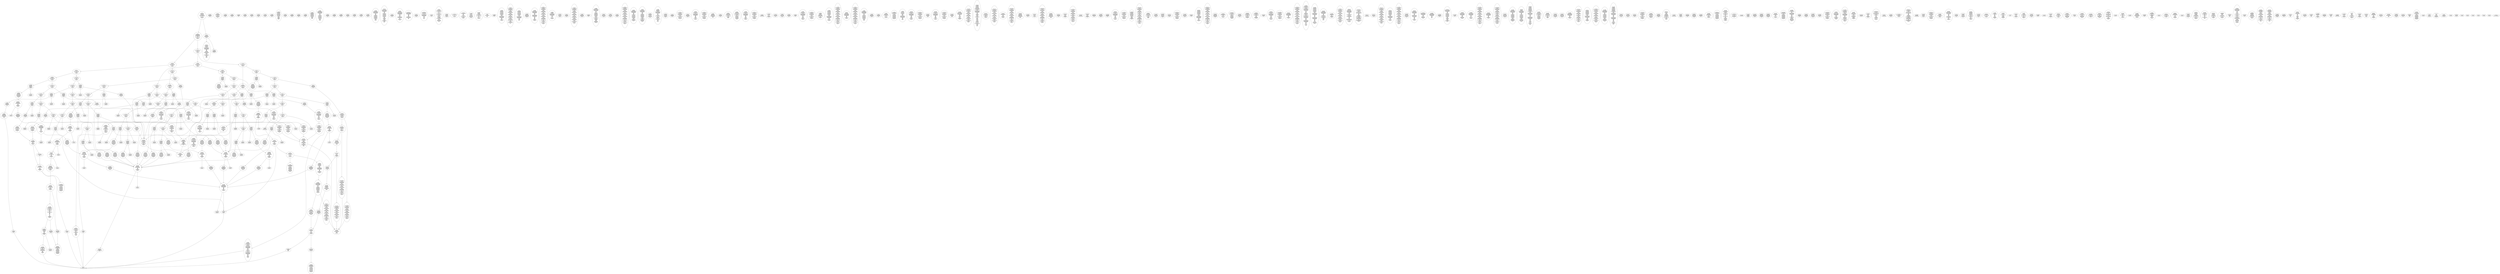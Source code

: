 /* Generated by GvGen v.1.0 (https://www.github.com/stricaud/gvgen) */

digraph G {
compound=true;
   node1 [label="[anywhere]"];
   node2 [label="# 0x0
PUSHX Data
PUSHX Data
MSTORE
PUSHX LogicData
CALLDATASIZE
LT
PUSHX Data
JUMPI
"];
   node3 [label="# 0xd
PUSHX Data
CALLDATALOAD
PUSHX BitData
SHR
PUSHX LogicData
GT
PUSHX Data
JUMPI
"];
   node4 [label="# 0x1e
PUSHX LogicData
GT
PUSHX Data
JUMPI
"];
   node5 [label="# 0x29
PUSHX LogicData
GT
PUSHX Data
JUMPI
"];
   node6 [label="# 0x34
PUSHX LogicData
EQ
PUSHX Data
JUMPI
"];
   node7 [label="# 0x3f
PUSHX LogicData
EQ
PUSHX Data
JUMPI
"];
   node8 [label="# 0x4a
PUSHX LogicData
EQ
PUSHX Data
JUMPI
"];
   node9 [label="# 0x55
PUSHX LogicData
EQ
PUSHX Data
JUMPI
"];
   node10 [label="# 0x60
PUSHX LogicData
EQ
PUSHX Data
JUMPI
"];
   node11 [label="# 0x6b
PUSHX LogicData
EQ
PUSHX Data
JUMPI
"];
   node12 [label="# 0x76
PUSHX Data
REVERT
"];
   node13 [label="# 0x7a
JUMPDEST
PUSHX LogicData
EQ
PUSHX Data
JUMPI
"];
   node14 [label="# 0x86
PUSHX LogicData
EQ
PUSHX Data
JUMPI
"];
   node15 [label="# 0x91
PUSHX LogicData
EQ
PUSHX Data
JUMPI
"];
   node16 [label="# 0x9c
PUSHX LogicData
EQ
PUSHX Data
JUMPI
"];
   node17 [label="# 0xa7
PUSHX LogicData
EQ
PUSHX Data
JUMPI
"];
   node18 [label="# 0xb2
PUSHX Data
REVERT
"];
   node19 [label="# 0xb6
JUMPDEST
PUSHX LogicData
GT
PUSHX Data
JUMPI
"];
   node20 [label="# 0xc2
PUSHX LogicData
EQ
PUSHX Data
JUMPI
"];
   node21 [label="# 0xcd
PUSHX LogicData
EQ
PUSHX Data
JUMPI
"];
   node22 [label="# 0xd8
PUSHX LogicData
EQ
PUSHX Data
JUMPI
"];
   node23 [label="# 0xe3
PUSHX LogicData
EQ
PUSHX Data
JUMPI
"];
   node24 [label="# 0xee
PUSHX LogicData
EQ
PUSHX Data
JUMPI
"];
   node25 [label="# 0xf9
PUSHX Data
REVERT
"];
   node26 [label="# 0xfd
JUMPDEST
PUSHX LogicData
EQ
PUSHX Data
JUMPI
"];
   node27 [label="# 0x109
PUSHX LogicData
EQ
PUSHX Data
JUMPI
"];
   node28 [label="# 0x114
PUSHX LogicData
EQ
PUSHX Data
JUMPI
"];
   node29 [label="# 0x11f
PUSHX LogicData
EQ
PUSHX Data
JUMPI
"];
   node30 [label="# 0x12a
PUSHX LogicData
EQ
PUSHX Data
JUMPI
"];
   node31 [label="# 0x135
PUSHX Data
REVERT
"];
   node32 [label="# 0x139
JUMPDEST
PUSHX LogicData
GT
PUSHX Data
JUMPI
"];
   node33 [label="# 0x145
PUSHX LogicData
GT
PUSHX Data
JUMPI
"];
   node34 [label="# 0x150
PUSHX LogicData
EQ
PUSHX Data
JUMPI
"];
   node35 [label="# 0x15b
PUSHX LogicData
EQ
PUSHX Data
JUMPI
"];
   node36 [label="# 0x166
PUSHX LogicData
EQ
PUSHX Data
JUMPI
"];
   node37 [label="# 0x171
PUSHX LogicData
EQ
PUSHX Data
JUMPI
"];
   node38 [label="# 0x17c
PUSHX LogicData
EQ
PUSHX Data
JUMPI
"];
   node39 [label="# 0x187
PUSHX Data
REVERT
"];
   node40 [label="# 0x18b
JUMPDEST
PUSHX LogicData
EQ
PUSHX Data
JUMPI
"];
   node41 [label="# 0x197
PUSHX LogicData
EQ
PUSHX Data
JUMPI
"];
   node42 [label="# 0x1a2
PUSHX LogicData
EQ
PUSHX Data
JUMPI
"];
   node43 [label="# 0x1ad
PUSHX LogicData
EQ
PUSHX Data
JUMPI
"];
   node44 [label="# 0x1b8
PUSHX LogicData
EQ
PUSHX Data
JUMPI
"];
   node45 [label="# 0x1c3
PUSHX Data
REVERT
"];
   node46 [label="# 0x1c7
JUMPDEST
PUSHX LogicData
GT
PUSHX Data
JUMPI
"];
   node47 [label="# 0x1d3
PUSHX LogicData
EQ
PUSHX Data
JUMPI
"];
   node48 [label="# 0x1de
PUSHX LogicData
EQ
PUSHX Data
JUMPI
"];
   node49 [label="# 0x1e9
PUSHX LogicData
EQ
PUSHX Data
JUMPI
"];
   node50 [label="# 0x1f4
PUSHX LogicData
EQ
PUSHX Data
JUMPI
"];
   node51 [label="# 0x1ff
PUSHX LogicData
EQ
PUSHX Data
JUMPI
"];
   node52 [label="# 0x20a
PUSHX Data
REVERT
"];
   node53 [label="# 0x20e
JUMPDEST
PUSHX LogicData
EQ
PUSHX Data
JUMPI
"];
   node54 [label="# 0x21a
PUSHX LogicData
EQ
PUSHX Data
JUMPI
"];
   node55 [label="# 0x225
PUSHX LogicData
EQ
PUSHX Data
JUMPI
"];
   node56 [label="# 0x230
PUSHX LogicData
EQ
PUSHX Data
JUMPI
"];
   node57 [label="# 0x23b
PUSHX LogicData
EQ
PUSHX Data
JUMPI
"];
   node58 [label="# 0x246
PUSHX Data
REVERT
"];
   node59 [label="# 0x24a
JUMPDEST
CALLDATASIZE
PUSHX Data
JUMPI
"];
   node60 [label="# 0x250
PUSHX Data
CALLER
PUSHX Data
MLOAD
PUSHX ArithData
PUSHX BitData
PUSHX BitData
SHL
SUB
AND
MSTORE
CALLVALUE
PUSHX ArithData
ADD
MSTORE
ADD
PUSHX MemData
MLOAD
SUB
LOGX
STOP
"];
   node61 [label="# 0x293
JUMPDEST
PUSHX Data
REVERT
"];
   node62 [label="# 0x298
JUMPDEST
CALLVALUE
ISZERO
PUSHX Data
JUMPI
"];
   node63 [label="# 0x2a0
PUSHX Data
REVERT
"];
   node64 [label="# 0x2a4
JUMPDEST
PUSHX Data
PUSHX Data
CALLDATASIZE
PUSHX Data
PUSHX Data
JUMP
"];
   node65 [label="# 0x2b3
JUMPDEST
PUSHX Data
JUMP
"];
   node66 [label="# 0x2b8
JUMPDEST
PUSHX MemData
MLOAD
ISZERO
ISZERO
MSTORE
PUSHX ArithData
ADD
"];
   node67 [label="# 0x2c4
JUMPDEST
PUSHX MemData
MLOAD
SUB
RETURN
"];
   node68 [label="# 0x2cd
JUMPDEST
CALLVALUE
ISZERO
PUSHX Data
JUMPI
"];
   node69 [label="# 0x2d5
PUSHX Data
REVERT
"];
   node70 [label="# 0x2d9
JUMPDEST
PUSHX StorData
SLOAD
"];
   node71 [label="# 0x2de
JUMPDEST
PUSHX MemData
MLOAD
MSTORE
PUSHX ArithData
ADD
PUSHX Data
JUMP
"];
   node72 [label="# 0x2ec
JUMPDEST
CALLVALUE
ISZERO
PUSHX Data
JUMPI
"];
   node73 [label="# 0x2f4
PUSHX Data
REVERT
"];
   node74 [label="# 0x2f8
JUMPDEST
PUSHX Data
PUSHX Data
JUMP
"];
   node75 [label="# 0x301
JUMPDEST
PUSHX MemData
MLOAD
PUSHX Data
PUSHX Data
JUMP
"];
   node76 [label="# 0x30e
JUMPDEST
CALLVALUE
ISZERO
PUSHX Data
JUMPI
"];
   node77 [label="# 0x316
PUSHX Data
REVERT
"];
   node78 [label="# 0x31a
JUMPDEST
PUSHX Data
PUSHX Data
CALLDATASIZE
PUSHX Data
PUSHX Data
JUMP
"];
   node79 [label="# 0x329
JUMPDEST
PUSHX Data
JUMP
"];
   node80 [label="# 0x32e
JUMPDEST
PUSHX MemData
MLOAD
PUSHX ArithData
PUSHX BitData
PUSHX BitData
SHL
SUB
AND
MSTORE
PUSHX ArithData
ADD
PUSHX Data
JUMP
"];
   node81 [label="# 0x346
JUMPDEST
CALLVALUE
ISZERO
PUSHX Data
JUMPI
"];
   node82 [label="# 0x34e
PUSHX Data
REVERT
"];
   node83 [label="# 0x352
JUMPDEST
PUSHX Data
PUSHX Data
CALLDATASIZE
PUSHX Data
PUSHX Data
JUMP
"];
   node84 [label="# 0x361
JUMPDEST
PUSHX Data
JUMP
"];
   node85 [label="# 0x366
JUMPDEST
STOP
"];
   node86 [label="# 0x368
JUMPDEST
CALLVALUE
ISZERO
PUSHX Data
JUMPI
"];
   node87 [label="# 0x370
PUSHX Data
REVERT
"];
   node88 [label="# 0x374
JUMPDEST
PUSHX Data
PUSHX Data
JUMP
"];
   node89 [label="# 0x37e
JUMPDEST
CALLVALUE
ISZERO
PUSHX Data
JUMPI
"];
   node90 [label="# 0x386
PUSHX Data
REVERT
"];
   node91 [label="# 0x38a
JUMPDEST
PUSHX Data
PUSHX Data
JUMP
"];
   node92 [label="# 0x393
JUMPDEST
CALLVALUE
ISZERO
PUSHX Data
JUMPI
"];
   node93 [label="# 0x39b
PUSHX Data
REVERT
"];
   node94 [label="# 0x39f
JUMPDEST
PUSHX Data
PUSHX Data
CALLDATASIZE
PUSHX Data
PUSHX Data
JUMP
"];
   node95 [label="# 0x3ae
JUMPDEST
PUSHX Data
JUMP
"];
   node96 [label="# 0x3b3
JUMPDEST
CALLVALUE
ISZERO
PUSHX Data
JUMPI
"];
   node97 [label="# 0x3bb
PUSHX Data
REVERT
"];
   node98 [label="# 0x3bf
JUMPDEST
PUSHX StorData
SLOAD
PUSHX Data
JUMP
"];
   node99 [label="# 0x3c8
JUMPDEST
CALLVALUE
ISZERO
PUSHX Data
JUMPI
"];
   node100 [label="# 0x3d0
PUSHX Data
REVERT
"];
   node101 [label="# 0x3d4
JUMPDEST
PUSHX Data
PUSHX Data
CALLDATASIZE
PUSHX Data
PUSHX Data
JUMP
"];
   node102 [label="# 0x3e3
JUMPDEST
PUSHX Data
JUMP
"];
   node103 [label="# 0x3e8
JUMPDEST
CALLVALUE
ISZERO
PUSHX Data
JUMPI
"];
   node104 [label="# 0x3f0
PUSHX Data
REVERT
"];
   node105 [label="# 0x3f4
JUMPDEST
PUSHX Data
PUSHX Data
JUMP
"];
   node106 [label="# 0x3fd
JUMPDEST
CALLVALUE
ISZERO
PUSHX Data
JUMPI
"];
   node107 [label="# 0x405
PUSHX Data
REVERT
"];
   node108 [label="# 0x409
JUMPDEST
PUSHX StorData
SLOAD
PUSHX Data
JUMP
"];
   node109 [label="# 0x412
JUMPDEST
CALLVALUE
ISZERO
PUSHX Data
JUMPI
"];
   node110 [label="# 0x41a
PUSHX Data
REVERT
"];
   node111 [label="# 0x41e
JUMPDEST
PUSHX Data
PUSHX Data
CALLDATASIZE
PUSHX Data
PUSHX Data
JUMP
"];
   node112 [label="# 0x42d
JUMPDEST
PUSHX Data
JUMP
"];
   node113 [label="# 0x432
JUMPDEST
CALLVALUE
ISZERO
PUSHX Data
JUMPI
"];
   node114 [label="# 0x43a
PUSHX Data
REVERT
"];
   node115 [label="# 0x43e
JUMPDEST
PUSHX Data
PUSHX Data
CALLDATASIZE
PUSHX Data
PUSHX Data
JUMP
"];
   node116 [label="# 0x44d
JUMPDEST
PUSHX Data
JUMP
"];
   node117 [label="# 0x452
JUMPDEST
CALLVALUE
ISZERO
PUSHX Data
JUMPI
"];
   node118 [label="# 0x45a
PUSHX Data
REVERT
"];
   node119 [label="# 0x45e
JUMPDEST
PUSHX Data
PUSHX Data
CALLDATASIZE
PUSHX Data
PUSHX Data
JUMP
"];
   node120 [label="# 0x46d
JUMPDEST
PUSHX Data
JUMP
"];
   node121 [label="# 0x472
JUMPDEST
PUSHX Data
PUSHX Data
JUMP
"];
   node122 [label="# 0x47a
JUMPDEST
CALLVALUE
ISZERO
PUSHX Data
JUMPI
"];
   node123 [label="# 0x482
PUSHX Data
REVERT
"];
   node124 [label="# 0x486
JUMPDEST
PUSHX Data
PUSHX Data
CALLDATASIZE
PUSHX Data
PUSHX Data
JUMP
"];
   node125 [label="# 0x495
JUMPDEST
PUSHX Data
MSTORE
PUSHX Data
PUSHX Data
MSTORE
PUSHX Data
SHA3
SLOAD
ISZERO
ISZERO
JUMP
"];
   node126 [label="# 0x4a9
JUMPDEST
CALLVALUE
ISZERO
PUSHX Data
JUMPI
"];
   node127 [label="# 0x4b1
PUSHX Data
REVERT
"];
   node128 [label="# 0x4b5
JUMPDEST
PUSHX Data
PUSHX Data
CALLDATASIZE
PUSHX Data
PUSHX Data
JUMP
"];
   node129 [label="# 0x4c4
JUMPDEST
PUSHX Data
JUMP
"];
   node130 [label="# 0x4c9
JUMPDEST
CALLVALUE
ISZERO
PUSHX Data
JUMPI
"];
   node131 [label="# 0x4d1
PUSHX Data
REVERT
"];
   node132 [label="# 0x4d5
JUMPDEST
PUSHX StorData
SLOAD
PUSHX BitData
PUSHX BitData
SHL
DIV
PUSHX BitData
AND
PUSHX Data
JUMP
"];
   node133 [label="# 0x4e8
JUMPDEST
CALLVALUE
ISZERO
PUSHX Data
JUMPI
"];
   node134 [label="# 0x4f0
PUSHX Data
REVERT
"];
   node135 [label="# 0x4f4
JUMPDEST
PUSHX Data
PUSHX Data
CALLDATASIZE
PUSHX Data
PUSHX Data
JUMP
"];
   node136 [label="# 0x503
JUMPDEST
PUSHX Data
JUMP
"];
   node137 [label="# 0x508
JUMPDEST
CALLVALUE
ISZERO
PUSHX Data
JUMPI
"];
   node138 [label="# 0x510
PUSHX Data
REVERT
"];
   node139 [label="# 0x514
JUMPDEST
PUSHX Data
PUSHX Data
CALLDATASIZE
PUSHX Data
PUSHX Data
JUMP
"];
   node140 [label="# 0x523
JUMPDEST
PUSHX Data
JUMP
"];
   node141 [label="# 0x528
JUMPDEST
CALLVALUE
ISZERO
PUSHX Data
JUMPI
"];
   node142 [label="# 0x530
PUSHX Data
REVERT
"];
   node143 [label="# 0x534
JUMPDEST
PUSHX Data
PUSHX Data
JUMP
"];
   node144 [label="# 0x53d
JUMPDEST
CALLVALUE
ISZERO
PUSHX Data
JUMPI
"];
   node145 [label="# 0x545
PUSHX Data
REVERT
"];
   node146 [label="# 0x549
JUMPDEST
PUSHX Data
PUSHX Data
JUMP
"];
   node147 [label="# 0x552
JUMPDEST
CALLVALUE
ISZERO
PUSHX Data
JUMPI
"];
   node148 [label="# 0x55a
PUSHX Data
REVERT
"];
   node149 [label="# 0x55e
JUMPDEST
PUSHX Data
PUSHX Data
CALLDATASIZE
PUSHX Data
PUSHX Data
JUMP
"];
   node150 [label="# 0x56d
JUMPDEST
PUSHX Data
JUMP
"];
   node151 [label="# 0x572
JUMPDEST
CALLVALUE
ISZERO
PUSHX Data
JUMPI
"];
   node152 [label="# 0x57a
PUSHX Data
REVERT
"];
   node153 [label="# 0x57e
JUMPDEST
PUSHX StorData
SLOAD
PUSHX ArithData
PUSHX BitData
PUSHX BitData
SHL
SUB
AND
PUSHX Data
JUMP
"];
   node154 [label="# 0x590
JUMPDEST
CALLVALUE
ISZERO
PUSHX Data
JUMPI
"];
   node155 [label="# 0x598
PUSHX Data
REVERT
"];
   node156 [label="# 0x59c
JUMPDEST
PUSHX Data
PUSHX Data
CALLDATASIZE
PUSHX Data
PUSHX Data
JUMP
"];
   node157 [label="# 0x5ab
JUMPDEST
PUSHX Data
MSTORE
PUSHX Data
PUSHX Data
MSTORE
PUSHX Data
SHA3
SLOAD
JUMP
"];
   node158 [label="# 0x5bd
JUMPDEST
CALLVALUE
ISZERO
PUSHX Data
JUMPI
"];
   node159 [label="# 0x5c5
PUSHX Data
REVERT
"];
   node160 [label="# 0x5c9
JUMPDEST
PUSHX Data
PUSHX Data
JUMP
"];
   node161 [label="# 0x5d2
JUMPDEST
CALLVALUE
ISZERO
PUSHX Data
JUMPI
"];
   node162 [label="# 0x5da
PUSHX Data
REVERT
"];
   node163 [label="# 0x5de
JUMPDEST
PUSHX Data
PUSHX Data
CALLDATASIZE
PUSHX Data
PUSHX Data
JUMP
"];
   node164 [label="# 0x5ed
JUMPDEST
PUSHX ArithData
PUSHX BitData
PUSHX BitData
SHL
SUB
AND
PUSHX Data
MSTORE
PUSHX Data
PUSHX Data
MSTORE
PUSHX Data
SHA3
SLOAD
JUMP
"];
   node165 [label="# 0x608
JUMPDEST
CALLVALUE
ISZERO
PUSHX Data
JUMPI
"];
   node166 [label="# 0x610
PUSHX Data
REVERT
"];
   node167 [label="# 0x614
JUMPDEST
PUSHX Data
PUSHX Data
CALLDATASIZE
PUSHX Data
PUSHX Data
JUMP
"];
   node168 [label="# 0x623
JUMPDEST
PUSHX Data
JUMP
"];
   node169 [label="# 0x628
JUMPDEST
CALLVALUE
ISZERO
PUSHX Data
JUMPI
"];
   node170 [label="# 0x630
PUSHX Data
REVERT
"];
   node171 [label="# 0x634
JUMPDEST
PUSHX Data
PUSHX Data
CALLDATASIZE
PUSHX Data
PUSHX Data
JUMP
"];
   node172 [label="# 0x643
JUMPDEST
PUSHX Data
JUMP
"];
   node173 [label="# 0x648
JUMPDEST
CALLVALUE
ISZERO
PUSHX Data
JUMPI
"];
   node174 [label="# 0x650
PUSHX Data
REVERT
"];
   node175 [label="# 0x654
JUMPDEST
PUSHX Data
PUSHX Data
CALLDATASIZE
PUSHX Data
PUSHX Data
JUMP
"];
   node176 [label="# 0x663
JUMPDEST
PUSHX Data
JUMP
"];
   node177 [label="# 0x668
JUMPDEST
PUSHX Data
PUSHX Data
CALLDATASIZE
PUSHX Data
PUSHX Data
JUMP
"];
   node178 [label="# 0x676
JUMPDEST
PUSHX Data
JUMP
"];
   node179 [label="# 0x67b
JUMPDEST
CALLVALUE
ISZERO
PUSHX Data
JUMPI
"];
   node180 [label="# 0x683
PUSHX Data
REVERT
"];
   node181 [label="# 0x687
JUMPDEST
PUSHX Data
PUSHX Data
CALLDATASIZE
PUSHX Data
PUSHX Data
JUMP
"];
   node182 [label="# 0x696
JUMPDEST
PUSHX Data
JUMP
"];
   node183 [label="# 0x69b
JUMPDEST
CALLVALUE
ISZERO
PUSHX Data
JUMPI
"];
   node184 [label="# 0x6a3
PUSHX Data
REVERT
"];
   node185 [label="# 0x6a7
JUMPDEST
PUSHX Data
PUSHX Data
CALLDATASIZE
PUSHX Data
PUSHX Data
JUMP
"];
   node186 [label="# 0x6b6
JUMPDEST
PUSHX Data
JUMP
"];
   node187 [label="# 0x6bb
JUMPDEST
CALLVALUE
ISZERO
PUSHX Data
JUMPI
"];
   node188 [label="# 0x6c3
PUSHX Data
REVERT
"];
   node189 [label="# 0x6c7
JUMPDEST
PUSHX Data
PUSHX Data
CALLDATASIZE
PUSHX Data
PUSHX Data
JUMP
"];
   node190 [label="# 0x6d6
JUMPDEST
PUSHX Data
JUMP
"];
   node191 [label="# 0x6db
JUMPDEST
CALLVALUE
ISZERO
PUSHX Data
JUMPI
"];
   node192 [label="# 0x6e3
PUSHX Data
REVERT
"];
   node193 [label="# 0x6e7
JUMPDEST
PUSHX Data
PUSHX Data
CALLDATASIZE
PUSHX Data
PUSHX Data
JUMP
"];
   node194 [label="# 0x6f6
JUMPDEST
PUSHX ArithData
PUSHX BitData
PUSHX BitData
SHL
SUB
AND
PUSHX Data
MSTORE
PUSHX Data
PUSHX Data
MSTORE
PUSHX Data
SHA3
SLOAD
JUMP
"];
   node195 [label="# 0x711
JUMPDEST
PUSHX Data
PUSHX Data
JUMP
"];
   node196 [label="# 0x719
JUMPDEST
CALLVALUE
ISZERO
PUSHX Data
JUMPI
"];
   node197 [label="# 0x721
PUSHX Data
REVERT
"];
   node198 [label="# 0x725
JUMPDEST
PUSHX StorData
SLOAD
PUSHX Data
JUMP
"];
   node199 [label="# 0x72e
JUMPDEST
CALLVALUE
ISZERO
PUSHX Data
JUMPI
"];
   node200 [label="# 0x736
PUSHX Data
REVERT
"];
   node201 [label="# 0x73a
JUMPDEST
PUSHX Data
PUSHX Data
CALLDATASIZE
PUSHX Data
PUSHX Data
JUMP
"];
   node202 [label="# 0x749
JUMPDEST
PUSHX ArithData
PUSHX BitData
PUSHX BitData
SHL
SUB
AND
PUSHX Data
MSTORE
PUSHX Data
PUSHX Data
MSTORE
PUSHX Data
SHA3
AND
MSTORE
MSTORE
SHA3
SLOAD
PUSHX BitData
AND
JUMP
"];
   node203 [label="# 0x777
JUMPDEST
CALLVALUE
ISZERO
PUSHX Data
JUMPI
"];
   node204 [label="# 0x77f
PUSHX Data
REVERT
"];
   node205 [label="# 0x783
JUMPDEST
PUSHX StorData
SLOAD
PUSHX Data
PUSHX BitData
AND
JUMP
"];
   node206 [label="# 0x791
JUMPDEST
CALLVALUE
ISZERO
PUSHX Data
JUMPI
"];
   node207 [label="# 0x799
PUSHX Data
REVERT
"];
   node208 [label="# 0x79d
JUMPDEST
PUSHX Data
PUSHX Data
CALLDATASIZE
PUSHX Data
PUSHX Data
JUMP
"];
   node209 [label="# 0x7ac
JUMPDEST
PUSHX Data
JUMP
"];
   node210 [label="# 0x7b1
JUMPDEST
PUSHX Data
PUSHX ArithData
PUSHX BitData
PUSHX BitData
SHL
SUB
NOT
AND
PUSHX BitData
PUSHX BitData
SHL
EQ
PUSHX Data
JUMPI
"];
   node211 [label="# 0x7cd
PUSHX ArithData
PUSHX BitData
PUSHX BitData
SHL
SUB
NOT
AND
PUSHX BitData
PUSHX BitData
SHL
EQ
"];
   node212 [label="# 0x7e2
JUMPDEST
PUSHX Data
JUMPI
"];
   node213 [label="# 0x7e8
PUSHX BitData
PUSHX BitData
SHL
PUSHX ArithData
PUSHX BitData
PUSHX BitData
SHL
SUB
NOT
AND
EQ
"];
   node214 [label="# 0x7fd
JUMPDEST
JUMP
"];
   node215 [label="# 0x803
JUMPDEST
PUSHX Data
PUSHX StorData
SLOAD
PUSHX Data
PUSHX Data
JUMP
"];
   node216 [label="# 0x812
JUMPDEST
PUSHX ArithData
ADD
PUSHX ArithData
DIV
MUL
PUSHX ArithData
ADD
PUSHX MemData
MLOAD
ADD
PUSHX Data
MSTORE
MSTORE
PUSHX ArithData
ADD
SLOAD
PUSHX Data
PUSHX Data
JUMP
"];
   node217 [label="# 0x83e
JUMPDEST
ISZERO
PUSHX Data
JUMPI
"];
   node218 [label="# 0x845
PUSHX LogicData
LT
PUSHX Data
JUMPI
"];
   node219 [label="# 0x84d
PUSHX ArithData
SLOAD
DIV
MUL
MSTORE
PUSHX ArithData
ADD
PUSHX Data
JUMP
"];
   node220 [label="# 0x860
JUMPDEST
ADD
PUSHX Data
MSTORE
PUSHX Data
PUSHX Data
SHA3
"];
   node221 [label="# 0x86e
JUMPDEST
SLOAD
MSTORE
PUSHX ArithData
ADD
PUSHX ArithData
ADD
GT
PUSHX Data
JUMPI
"];
   node222 [label="# 0x882
SUB
PUSHX BitData
AND
ADD
"];
   node223 [label="# 0x88b
JUMPDEST
JUMP
"];
   node224 [label="# 0x895
JUMPDEST
PUSHX Data
MSTORE
PUSHX Data
PUSHX Data
MSTORE
PUSHX Data
SHA3
SLOAD
PUSHX ArithData
PUSHX BitData
PUSHX BitData
SHL
SUB
AND
PUSHX Data
JUMPI
"];
   node225 [label="# 0x8b2
PUSHX MemData
MLOAD
PUSHX BitData
PUSHX BitData
SHL
MSTORE
PUSHX Data
PUSHX ArithData
ADD
MSTORE
PUSHX Data
PUSHX ArithData
ADD
MSTORE
PUSHX Data
PUSHX ArithData
ADD
MSTORE
PUSHX BitData
PUSHX BitData
SHL
PUSHX ArithData
ADD
MSTORE
PUSHX ArithData
ADD
"];
   node226 [label="# 0x90a
JUMPDEST
PUSHX MemData
MLOAD
SUB
REVERT
"];
   node227 [label="# 0x913
JUMPDEST
PUSHX Data
MSTORE
PUSHX Data
PUSHX Data
MSTORE
PUSHX Data
SHA3
SLOAD
PUSHX ArithData
PUSHX BitData
PUSHX BitData
SHL
SUB
AND
JUMP
"];
   node228 [label="# 0x92f
JUMPDEST
PUSHX Data
PUSHX Data
PUSHX Data
JUMP
"];
   node229 [label="# 0x93a
JUMPDEST
PUSHX ArithData
PUSHX BitData
PUSHX BitData
SHL
SUB
AND
PUSHX ArithData
PUSHX BitData
PUSHX BitData
SHL
SUB
AND
EQ
ISZERO
PUSHX Data
JUMPI
"];
   node230 [label="# 0x957
PUSHX MemData
MLOAD
PUSHX BitData
PUSHX BitData
SHL
MSTORE
PUSHX Data
PUSHX ArithData
ADD
MSTORE
PUSHX Data
PUSHX ArithData
ADD
MSTORE
PUSHX Data
PUSHX ArithData
ADD
MSTORE
PUSHX BitData
PUSHX BitData
SHL
PUSHX ArithData
ADD
MSTORE
PUSHX ArithData
ADD
PUSHX Data
JUMP
"];
   node231 [label="# 0x9a8
JUMPDEST
CALLER
PUSHX ArithData
PUSHX BitData
PUSHX BitData
SHL
SUB
AND
EQ
PUSHX Data
JUMPI
"];
   node232 [label="# 0x9ba
PUSHX Data
CALLER
PUSHX Data
JUMP
"];
   node233 [label="# 0x9c4
JUMPDEST
PUSHX Data
JUMPI
"];
   node234 [label="# 0x9c9
PUSHX MemData
MLOAD
PUSHX BitData
PUSHX BitData
SHL
MSTORE
PUSHX Data
PUSHX ArithData
ADD
MSTORE
PUSHX Data
PUSHX ArithData
ADD
MSTORE
PUSHX Data
PUSHX ArithData
ADD
MSTORE
PUSHX Data
PUSHX ArithData
ADD
MSTORE
PUSHX ArithData
ADD
PUSHX Data
JUMP
"];
   node235 [label="# 0xa36
JUMPDEST
PUSHX Data
PUSHX Data
JUMP
"];
   node236 [label="# 0xa40
JUMPDEST
JUMP
"];
   node237 [label="# 0xa45
JUMPDEST
PUSHX Data
PUSHX Data
PUSHX StorData
SLOAD
JUMP
"];
   node238 [label="# 0xa50
JUMPDEST
JUMP
"];
   node239 [label="# 0xa55
JUMPDEST
PUSHX ArithData
PUSHX BitData
PUSHX BitData
SHL
SUB
AND
PUSHX Data
MSTORE
PUSHX Data
PUSHX Data
MSTORE
PUSHX Data
SHA3
SLOAD
PUSHX Data
JUMPI
"];
   node240 [label="# 0xa73
PUSHX MemData
MLOAD
PUSHX BitData
PUSHX BitData
SHL
MSTORE
PUSHX Data
PUSHX ArithData
ADD
MSTORE
PUSHX Data
PUSHX ArithData
ADD
MSTORE
PUSHX Data
PUSHX ArithData
ADD
MSTORE
PUSHX BitData
PUSHX BitData
SHL
PUSHX ArithData
ADD
MSTORE
PUSHX ArithData
ADD
PUSHX Data
JUMP
"];
   node241 [label="# 0xac9
JUMPDEST
PUSHX Data
PUSHX StorData
SLOAD
SELFBALANCE
PUSHX Data
PUSHX Data
JUMP
"];
   node242 [label="# 0xad9
JUMPDEST
PUSHX ArithData
PUSHX BitData
PUSHX BitData
SHL
SUB
AND
PUSHX Data
MSTORE
PUSHX Data
PUSHX Data
MSTORE
PUSHX Data
SHA3
SLOAD
PUSHX StorData
SLOAD
PUSHX Data
MSTORE
SHA3
SLOAD
PUSHX Data
PUSHX Data
JUMP
"];
   node243 [label="# 0xb10
JUMPDEST
PUSHX Data
PUSHX Data
JUMP
"];
   node244 [label="# 0xb1a
JUMPDEST
PUSHX Data
PUSHX Data
JUMP
"];
   node245 [label="# 0xb24
JUMPDEST
PUSHX Data
JUMPI
"];
   node246 [label="# 0xb2c
PUSHX MemData
MLOAD
PUSHX BitData
PUSHX BitData
SHL
MSTORE
PUSHX Data
PUSHX ArithData
ADD
MSTORE
PUSHX Data
PUSHX ArithData
ADD
MSTORE
PUSHX Data
PUSHX ArithData
ADD
MSTORE
PUSHX BitData
PUSHX BitData
SHL
PUSHX ArithData
ADD
MSTORE
PUSHX ArithData
ADD
PUSHX Data
JUMP
"];
   node247 [label="# 0xb87
JUMPDEST
PUSHX ArithData
PUSHX BitData
PUSHX BitData
SHL
SUB
AND
PUSHX Data
MSTORE
PUSHX Data
PUSHX Data
MSTORE
PUSHX Data
SHA3
SLOAD
PUSHX Data
PUSHX Data
JUMP
"];
   node248 [label="# 0xbab
JUMPDEST
PUSHX ArithData
PUSHX BitData
PUSHX BitData
SHL
SUB
AND
PUSHX Data
MSTORE
PUSHX Data
PUSHX Data
MSTORE
PUSHX Data
SHA3
SSTORE
PUSHX StorData
SLOAD
PUSHX Data
PUSHX Data
JUMP
"];
   node249 [label="# 0xbd2
JUMPDEST
PUSHX Data
SSTORE
PUSHX Data
PUSHX Data
JUMP
"];
   node250 [label="# 0xbdf
JUMPDEST
PUSHX Data
MLOAD
PUSHX ArithData
PUSHX BitData
PUSHX BitData
SHL
SUB
AND
MSTORE
PUSHX ArithData
ADD
MSTORE
PUSHX Data
ADD
PUSHX MemData
MLOAD
SUB
LOGX
JUMP
"];
   node251 [label="# 0xc26
JUMPDEST
PUSHX Data
CALLER
PUSHX Data
JUMP
"];
   node252 [label="# 0xc30
JUMPDEST
PUSHX Data
JUMPI
"];
   node253 [label="# 0xc35
PUSHX MemData
MLOAD
PUSHX BitData
PUSHX BitData
SHL
MSTORE
PUSHX ArithData
ADD
PUSHX Data
PUSHX Data
JUMP
"];
   node254 [label="# 0xc4c
JUMPDEST
PUSHX Data
PUSHX Data
JUMP
"];
   node255 [label="# 0xc57
JUMPDEST
PUSHX StorData
SLOAD
PUSHX ArithData
PUSHX BitData
PUSHX BitData
SHL
SUB
AND
CALLER
EQ
PUSHX Data
JUMPI
"];
   node256 [label="# 0xc6a
PUSHX MemData
MLOAD
PUSHX BitData
PUSHX BitData
SHL
MSTORE
PUSHX ArithData
ADD
PUSHX Data
PUSHX Data
JUMP
"];
   node257 [label="# 0xc81
JUMPDEST
PUSHX StorData
SLOAD
PUSHX BitData
NOT
AND
PUSHX BitData
AND
ISZERO
OR
SSTORE
JUMP
"];
   node258 [label="# 0xc95
JUMPDEST
PUSHX StorData
SLOAD
PUSHX ArithData
PUSHX BitData
PUSHX BitData
SHL
SUB
AND
CALLER
EQ
PUSHX Data
JUMPI
"];
   node259 [label="# 0xca8
PUSHX MemData
MLOAD
PUSHX BitData
PUSHX BitData
SHL
MSTORE
PUSHX ArithData
ADD
PUSHX Data
PUSHX Data
JUMP
"];
   node260 [label="# 0xcbf
JUMPDEST
PUSHX Data
PUSHX Data
PUSHX StorData
SLOAD
JUMP
"];
   node261 [label="# 0xccc
JUMPDEST
PUSHX Data
JUMP
"];
   node262 [label="# 0xcd1
JUMPDEST
PUSHX Data
PUSHX StorData
SLOAD
PUSHX ArithData
ADD
SSTORE
JUMP
"];
   node263 [label="# 0xcdf
JUMPDEST
JUMP
"];
   node264 [label="# 0xce2
JUMPDEST
PUSHX Data
PUSHX MemData
MLOAD
PUSHX ArithData
ADD
PUSHX Data
MSTORE
PUSHX Data
MSTORE
PUSHX Data
JUMP
"];
   node265 [label="# 0xcfd
JUMPDEST
PUSHX StorData
SLOAD
PUSHX ArithData
PUSHX BitData
PUSHX BitData
SHL
SUB
AND
CALLER
EQ
PUSHX Data
JUMPI
"];
   node266 [label="# 0xd10
PUSHX MemData
MLOAD
PUSHX BitData
PUSHX BitData
SHL
MSTORE
PUSHX ArithData
ADD
PUSHX Data
PUSHX Data
JUMP
"];
   node267 [label="# 0xd27
JUMPDEST
PUSHX Data
"];
   node268 [label="# 0xd2a
JUMPDEST
LT
ISZERO
PUSHX Data
JUMPI
"];
   node269 [label="# 0xd33
PUSHX Data
PUSHX Data
JUMP
"];
   node270 [label="# 0xd3a
JUMPDEST
PUSHX Data
PUSHX Data
JUMP
"];
   node271 [label="# 0xd44
JUMPDEST
PUSHX Data
JUMP
"];
   node272 [label="# 0xd4c
JUMPDEST
JUMP
"];
   node273 [label="# 0xd50
JUMPDEST
PUSHX StorData
SLOAD
PUSHX ArithData
PUSHX BitData
PUSHX BitData
SHL
SUB
AND
CALLER
EQ
PUSHX Data
JUMPI
"];
   node274 [label="# 0xd63
PUSHX MemData
MLOAD
PUSHX BitData
PUSHX BitData
SHL
MSTORE
PUSHX ArithData
ADD
PUSHX Data
PUSHX Data
JUMP
"];
   node275 [label="# 0xd7a
JUMPDEST
PUSHX MemData
MLOAD
CALLER
SELFBALANCE
ISZERO
PUSHX ArithData
MUL
PUSHX Data
CALL
PUSHX Data
JUMPI
"];
   node276 [label="# 0xd9a
PUSHX Data
REVERT
"];
   node277 [label="# 0xd9e
JUMPDEST
JUMP
"];
   node278 [label="# 0xda0
JUMPDEST
PUSHX StorData
SLOAD
PUSHX ArithData
PUSHX BitData
PUSHX BitData
SHL
SUB
AND
CALLER
EQ
PUSHX Data
JUMPI
"];
   node279 [label="# 0xdb3
PUSHX MemData
MLOAD
PUSHX BitData
PUSHX BitData
SHL
MSTORE
PUSHX ArithData
ADD
PUSHX Data
PUSHX Data
JUMP
"];
   node280 [label="# 0xdca
JUMPDEST
MLOAD
PUSHX Data
PUSHX Data
PUSHX ArithData
ADD
PUSHX Data
JUMP
"];
   node281 [label="# 0xddd
JUMPDEST
PUSHX Data
MSTORE
PUSHX Data
PUSHX Data
MSTORE
PUSHX Data
SHA3
SLOAD
PUSHX ArithData
PUSHX BitData
PUSHX BitData
SHL
SUB
AND
PUSHX Data
JUMPI
"];
   node282 [label="# 0xdfb
PUSHX MemData
MLOAD
PUSHX BitData
PUSHX BitData
SHL
MSTORE
PUSHX Data
PUSHX ArithData
ADD
MSTORE
PUSHX Data
PUSHX ArithData
ADD
MSTORE
PUSHX Data
PUSHX ArithData
ADD
MSTORE
PUSHX BitData
PUSHX BitData
SHL
PUSHX ArithData
ADD
MSTORE
PUSHX ArithData
ADD
PUSHX Data
JUMP
"];
   node283 [label="# 0xe54
JUMPDEST
PUSHX Data
PUSHX ArithData
PUSHX BitData
PUSHX BitData
SHL
SUB
AND
PUSHX Data
JUMPI
"];
   node284 [label="# 0xe65
PUSHX MemData
MLOAD
PUSHX BitData
PUSHX BitData
SHL
MSTORE
PUSHX Data
PUSHX ArithData
ADD
MSTORE
PUSHX Data
PUSHX ArithData
ADD
MSTORE
PUSHX Data
PUSHX ArithData
ADD
MSTORE
PUSHX BitData
PUSHX BitData
SHL
PUSHX ArithData
ADD
MSTORE
PUSHX ArithData
ADD
PUSHX Data
JUMP
"];
   node285 [label="# 0xebf
JUMPDEST
PUSHX ArithData
PUSHX BitData
PUSHX BitData
SHL
SUB
AND
PUSHX Data
MSTORE
PUSHX Data
PUSHX Data
MSTORE
PUSHX Data
SHA3
SLOAD
JUMP
"];
   node286 [label="# 0xedb
JUMPDEST
PUSHX StorData
SLOAD
PUSHX ArithData
PUSHX BitData
PUSHX BitData
SHL
SUB
AND
CALLER
EQ
PUSHX Data
JUMPI
"];
   node287 [label="# 0xeee
PUSHX MemData
MLOAD
PUSHX BitData
PUSHX BitData
SHL
MSTORE
PUSHX ArithData
ADD
PUSHX Data
PUSHX Data
JUMP
"];
   node288 [label="# 0xf05
JUMPDEST
PUSHX StorData
SLOAD
PUSHX MemData
MLOAD
PUSHX Data
PUSHX ArithData
PUSHX BitData
PUSHX BitData
SHL
SUB
AND
PUSHX Data
LOGX
PUSHX StorData
SLOAD
PUSHX ArithData
PUSHX BitData
PUSHX BitData
SHL
SUB
NOT
AND
SSTORE
JUMP
"];
   node289 [label="# 0xf4f
JUMPDEST
PUSHX StorData
SLOAD
PUSHX ArithData
PUSHX BitData
PUSHX BitData
SHL
SUB
AND
CALLER
EQ
PUSHX Data
JUMPI
"];
   node290 [label="# 0xf62
PUSHX MemData
MLOAD
PUSHX BitData
PUSHX BitData
SHL
MSTORE
PUSHX ArithData
ADD
PUSHX Data
PUSHX Data
JUMP
"];
   node291 [label="# 0xf79
JUMPDEST
PUSHX Data
"];
   node292 [label="# 0xf7c
JUMPDEST
PUSHX StorData
SLOAD
LT
ISZERO
PUSHX Data
JUMPI
"];
   node293 [label="# 0xf87
PUSHX Data
PUSHX StorData
SLOAD
LT
PUSHX Data
JUMPI
"];
   node294 [label="# 0xf94
PUSHX BitData
PUSHX BitData
SHL
PUSHX Data
MSTORE
PUSHX Data
PUSHX Data
MSTORE
PUSHX Data
PUSHX Data
REVERT
"];
   node295 [label="# 0xfa9
JUMPDEST
PUSHX Data
MSTORE
PUSHX Data
SHA3
ADD
SLOAD
PUSHX ArithData
PUSHX BitData
PUSHX BitData
SHL
SUB
AND
PUSHX Data
PUSHX Data
JUMP
"];
   node296 [label="# 0xfc9
JUMPDEST
PUSHX Data
PUSHX Data
JUMP
"];
   node297 [label="# 0xfd4
JUMPDEST
PUSHX Data
JUMP
"];
   node298 [label="# 0xfdc
JUMPDEST
PUSHX Data
PUSHX StorData
SLOAD
LT
PUSHX Data
JUMPI
"];
   node299 [label="# 0xfea
PUSHX BitData
PUSHX BitData
SHL
PUSHX Data
MSTORE
PUSHX Data
PUSHX Data
MSTORE
PUSHX Data
PUSHX Data
REVERT
"];
   node300 [label="# 0xfff
JUMPDEST
PUSHX Data
MSTORE
PUSHX Data
SHA3
ADD
SLOAD
PUSHX ArithData
PUSHX BitData
PUSHX BitData
SHL
SUB
AND
JUMP
"];
   node301 [label="# 0x101a
JUMPDEST
PUSHX Data
PUSHX StorData
SLOAD
PUSHX Data
PUSHX Data
JUMP
"];
   node302 [label="# 0x1029
JUMPDEST
PUSHX StorData
SLOAD
PUSHX ArithData
PUSHX BitData
PUSHX BitData
SHL
SUB
AND
CALLER
EQ
PUSHX Data
JUMPI
"];
   node303 [label="# 0x103c
PUSHX MemData
MLOAD
PUSHX BitData
PUSHX BitData
SHL
MSTORE
PUSHX ArithData
ADD
PUSHX Data
PUSHX Data
JUMP
"];
   node304 [label="# 0x1053
JUMPDEST
PUSHX Data
SSTORE
JUMP
"];
   node305 [label="# 0x1058
JUMPDEST
PUSHX StorData
SLOAD
PUSHX ArithData
PUSHX BitData
PUSHX BitData
SHL
SUB
AND
CALLER
EQ
PUSHX Data
JUMPI
"];
   node306 [label="# 0x106b
PUSHX MemData
MLOAD
PUSHX BitData
PUSHX BitData
SHL
MSTORE
PUSHX ArithData
ADD
PUSHX Data
PUSHX Data
JUMP
"];
   node307 [label="# 0x1082
JUMPDEST
PUSHX Data
SSTORE
JUMP
"];
   node308 [label="# 0x1087
JUMPDEST
PUSHX ArithData
PUSHX BitData
PUSHX BitData
SHL
SUB
AND
CALLER
EQ
ISZERO
PUSHX Data
JUMPI
"];
   node309 [label="# 0x1099
PUSHX MemData
MLOAD
PUSHX BitData
PUSHX BitData
SHL
MSTORE
PUSHX Data
PUSHX ArithData
ADD
MSTORE
PUSHX Data
PUSHX ArithData
ADD
MSTORE
PUSHX Data
PUSHX ArithData
ADD
MSTORE
PUSHX ArithData
ADD
PUSHX Data
JUMP
"];
   node310 [label="# 0x10e0
JUMPDEST
CALLER
PUSHX Data
MSTORE
PUSHX Data
PUSHX ArithData
MSTORE
PUSHX MemData
SHA3
PUSHX ArithData
PUSHX BitData
PUSHX BitData
SHL
SUB
AND
MSTORE
MSTORE
SHA3
SLOAD
PUSHX BitData
NOT
AND
ISZERO
ISZERO
OR
SSTORE
MLOAD
MSTORE
PUSHX Data
ADD
PUSHX MemData
MLOAD
SUB
LOGX
JUMP
"];
   node311 [label="# 0x114c
JUMPDEST
PUSHX StorData
SLOAD
PUSHX BitData
AND
PUSHX Data
JUMPI
"];
   node312 [label="# 0x1157
PUSHX MemData
MLOAD
PUSHX BitData
PUSHX BitData
SHL
MSTORE
PUSHX Data
PUSHX ArithData
ADD
MSTORE
PUSHX Data
PUSHX ArithData
ADD
MSTORE
PUSHX Data
PUSHX ArithData
ADD
MSTORE
PUSHX ArithData
ADD
PUSHX Data
JUMP
"];
   node313 [label="# 0x119e
JUMPDEST
PUSHX StorData
SLOAD
GT
ISZERO
PUSHX Data
JUMPI
"];
   node314 [label="# 0x11a9
PUSHX MemData
MLOAD
PUSHX BitData
PUSHX BitData
SHL
MSTORE
PUSHX Data
PUSHX ArithData
ADD
MSTORE
PUSHX Data
PUSHX ArithData
ADD
MSTORE
PUSHX BitData
PUSHX BitData
SHL
PUSHX ArithData
ADD
MSTORE
PUSHX ArithData
ADD
PUSHX Data
JUMP
"];
   node315 [label="# 0x11e8
JUMPDEST
CALLVALUE
PUSHX Data
PUSHX Data
PUSHX StorData
SLOAD
JUMP
"];
   node316 [label="# 0x11f6
JUMPDEST
PUSHX Data
JUMP
"];
   node317 [label="# 0x11fc
JUMPDEST
EQ
PUSHX Data
JUMPI
"];
   node318 [label="# 0x1202
PUSHX MemData
MLOAD
PUSHX BitData
PUSHX BitData
SHL
MSTORE
PUSHX Data
PUSHX ArithData
ADD
MSTORE
PUSHX Data
PUSHX ArithData
ADD
MSTORE
PUSHX BitData
PUSHX BitData
SHL
PUSHX ArithData
ADD
MSTORE
PUSHX ArithData
ADD
PUSHX Data
JUMP
"];
   node319 [label="# 0x123c
JUMPDEST
PUSHX Data
PUSHX Data
PUSHX Data
PUSHX StorData
SLOAD
JUMP
"];
   node320 [label="# 0x124c
JUMPDEST
PUSHX Data
JUMP
"];
   node321 [label="# 0x1252
JUMPDEST
GT
ISZERO
PUSHX Data
JUMPI
"];
   node322 [label="# 0x1259
PUSHX MemData
MLOAD
PUSHX BitData
PUSHX BitData
SHL
MSTORE
PUSHX Data
PUSHX ArithData
ADD
MSTORE
PUSHX ArithData
ADD
MSTORE
PUSHX Data
PUSHX ArithData
ADD
MSTORE
PUSHX ArithData
ADD
PUSHX Data
JUMP
"];
   node323 [label="# 0x12a0
JUMPDEST
PUSHX Data
"];
   node324 [label="# 0x12a3
JUMPDEST
LT
ISZERO
PUSHX Data
JUMPI
"];
   node325 [label="# 0x12ac
PUSHX Data
PUSHX Data
JUMP
"];
   node326 [label="# 0x12b3
JUMPDEST
PUSHX Data
PUSHX Data
JUMP
"];
   node327 [label="# 0x12bd
JUMPDEST
PUSHX Data
JUMP
"];
   node328 [label="# 0x12c5
JUMPDEST
PUSHX StorData
SLOAD
PUSHX ArithData
PUSHX BitData
PUSHX BitData
SHL
SUB
AND
CALLER
EQ
PUSHX Data
JUMPI
"];
   node329 [label="# 0x12d8
PUSHX MemData
MLOAD
PUSHX BitData
PUSHX BitData
SHL
MSTORE
PUSHX ArithData
ADD
PUSHX Data
PUSHX Data
JUMP
"];
   node330 [label="# 0x12ef
JUMPDEST
PUSHX Data
MSTORE
PUSHX Data
PUSHX Data
MSTORE
PUSHX Data
SHA3
SLOAD
ISZERO
PUSHX Data
JUMPI
"];
   node331 [label="# 0x1304
PUSHX MemData
MLOAD
PUSHX BitData
PUSHX BitData
SHL
MSTORE
PUSHX Data
PUSHX ArithData
ADD
MSTORE
PUSHX ArithData
ADD
MSTORE
PUSHX Data
PUSHX ArithData
ADD
MSTORE
PUSHX BitData
PUSHX BitData
SHL
PUSHX ArithData
ADD
MSTORE
PUSHX ArithData
ADD
PUSHX Data
JUMP
"];
   node332 [label="# 0x1357
JUMPDEST
PUSHX Data
PUSHX StorData
SLOAD
PUSHX ArithData
ADD
SSTORE
JUMP
"];
   node333 [label="# 0x1365
JUMPDEST
PUSHX Data
PUSHX Data
JUMP
"];
   node334 [label="# 0x136f
JUMPDEST
PUSHX Data
CALLER
PUSHX Data
JUMP
"];
   node335 [label="# 0x1379
JUMPDEST
PUSHX Data
JUMPI
"];
   node336 [label="# 0x137e
PUSHX MemData
MLOAD
PUSHX BitData
PUSHX BitData
SHL
MSTORE
PUSHX ArithData
ADD
PUSHX Data
PUSHX Data
JUMP
"];
   node337 [label="# 0x1395
JUMPDEST
PUSHX Data
PUSHX Data
JUMP
"];
   node338 [label="# 0x13a1
JUMPDEST
JUMP
"];
   node339 [label="# 0x13a7
JUMPDEST
PUSHX Data
MSTORE
PUSHX Data
PUSHX Data
MSTORE
PUSHX Data
SHA3
SLOAD
PUSHX Data
PUSHX ArithData
PUSHX BitData
PUSHX BitData
SHL
SUB
AND
PUSHX Data
JUMPI
"];
   node340 [label="# 0x13c7
PUSHX MemData
MLOAD
PUSHX BitData
PUSHX BitData
SHL
MSTORE
PUSHX Data
PUSHX ArithData
ADD
MSTORE
PUSHX Data
PUSHX ArithData
ADD
MSTORE
PUSHX Data
PUSHX ArithData
ADD
MSTORE
PUSHX BitData
PUSHX BitData
SHL
PUSHX ArithData
ADD
MSTORE
PUSHX ArithData
ADD
PUSHX Data
JUMP
"];
   node341 [label="# 0x1426
JUMPDEST
PUSHX Data
PUSHX Data
PUSHX Data
JUMP
"];
   node342 [label="# 0x1430
JUMPDEST
PUSHX LogicData
MLOAD
GT
PUSHX Data
JUMPI
"];
   node343 [label="# 0x143c
PUSHX MemData
MLOAD
PUSHX ArithData
ADD
PUSHX Data
MSTORE
PUSHX Data
MSTORE
PUSHX Data
JUMP
"];
   node344 [label="# 0x1450
JUMPDEST
PUSHX Data
PUSHX Data
JUMP
"];
   node345 [label="# 0x145a
JUMPDEST
PUSHX MemData
MLOAD
PUSHX ArithData
ADD
PUSHX Data
PUSHX Data
JUMP
"];
   node346 [label="# 0x146b
JUMPDEST
PUSHX MemData
MLOAD
PUSHX ArithData
SUB
SUB
MSTORE
PUSHX Data
MSTORE
"];
   node347 [label="# 0x147b
JUMPDEST
JUMP
"];
   node348 [label="# 0x1482
JUMPDEST
PUSHX StorData
SLOAD
PUSHX BitData
AND
PUSHX Data
JUMPI
"];
   node349 [label="# 0x148d
PUSHX MemData
MLOAD
PUSHX BitData
PUSHX BitData
SHL
MSTORE
PUSHX Data
PUSHX ArithData
ADD
MSTORE
PUSHX Data
PUSHX ArithData
ADD
MSTORE
PUSHX Data
PUSHX ArithData
ADD
MSTORE
PUSHX ArithData
ADD
PUSHX Data
JUMP
"];
   node350 [label="# 0x14d4
JUMPDEST
PUSHX StorData
SLOAD
CALLVALUE
EQ
PUSHX Data
JUMPI
"];
   node351 [label="# 0x14de
PUSHX MemData
MLOAD
PUSHX BitData
PUSHX BitData
SHL
MSTORE
PUSHX Data
PUSHX ArithData
ADD
MSTORE
PUSHX Data
PUSHX ArithData
ADD
MSTORE
PUSHX BitData
PUSHX BitData
SHL
PUSHX ArithData
ADD
MSTORE
PUSHX ArithData
ADD
PUSHX Data
JUMP
"];
   node352 [label="# 0x1518
JUMPDEST
PUSHX Data
PUSHX Data
PUSHX StorData
SLOAD
JUMP
"];
   node353 [label="# 0x1524
JUMPDEST
GT
ISZERO
PUSHX Data
JUMPI
"];
   node354 [label="# 0x152b
PUSHX MemData
MLOAD
PUSHX BitData
PUSHX BitData
SHL
MSTORE
PUSHX Data
PUSHX ArithData
ADD
MSTORE
PUSHX ArithData
ADD
MSTORE
PUSHX Data
PUSHX ArithData
ADD
MSTORE
PUSHX ArithData
ADD
PUSHX Data
JUMP
"];
   node355 [label="# 0x1572
JUMPDEST
PUSHX Data
PUSHX Data
JUMP
"];
   node356 [label="# 0x157a
JUMPDEST
PUSHX StorData
SLOAD
PUSHX ArithData
PUSHX BitData
PUSHX BitData
SHL
SUB
AND
CALLER
EQ
PUSHX Data
JUMPI
"];
   node357 [label="# 0x158d
PUSHX MemData
MLOAD
PUSHX BitData
PUSHX BitData
SHL
MSTORE
PUSHX ArithData
ADD
PUSHX Data
PUSHX Data
JUMP
"];
   node358 [label="# 0x15a4
JUMPDEST
PUSHX ArithData
PUSHX BitData
PUSHX BitData
SHL
SUB
AND
PUSHX Data
JUMPI
"];
   node359 [label="# 0x15b3
PUSHX MemData
MLOAD
PUSHX BitData
PUSHX BitData
SHL
MSTORE
PUSHX Data
PUSHX ArithData
ADD
MSTORE
PUSHX Data
PUSHX ArithData
ADD
MSTORE
PUSHX Data
PUSHX ArithData
ADD
MSTORE
PUSHX BitData
PUSHX BitData
SHL
PUSHX ArithData
ADD
MSTORE
PUSHX ArithData
ADD
PUSHX Data
JUMP
"];
   node360 [label="# 0x1609
JUMPDEST
PUSHX StorData
SLOAD
PUSHX MemData
MLOAD
PUSHX ArithData
PUSHX BitData
PUSHX BitData
SHL
SUB
AND
AND
PUSHX Data
PUSHX Data
LOGX
PUSHX StorData
SLOAD
PUSHX ArithData
PUSHX BitData
PUSHX BitData
SHL
SUB
NOT
AND
PUSHX ArithData
PUSHX BitData
PUSHX BitData
SHL
SUB
AND
OR
SSTORE
JUMP
"];
   node361 [label="# 0x1665
JUMPDEST
PUSHX Data
MSTORE
PUSHX Data
PUSHX Data
MSTORE
PUSHX Data
SHA3
SLOAD
PUSHX ArithData
PUSHX BitData
PUSHX BitData
SHL
SUB
NOT
AND
PUSHX ArithData
PUSHX BitData
PUSHX BitData
SHL
SUB
AND
OR
SSTORE
PUSHX Data
PUSHX Data
JUMP
"];
   node362 [label="# 0x169a
JUMPDEST
PUSHX ArithData
PUSHX BitData
PUSHX BitData
SHL
SUB
AND
PUSHX Data
PUSHX MemData
MLOAD
PUSHX MemData
MLOAD
SUB
LOGX
JUMP
"];
   node363 [label="# 0x16d3
JUMPDEST
SELFBALANCE
LT
ISZERO
PUSHX Data
JUMPI
"];
   node364 [label="# 0x16dc
PUSHX MemData
MLOAD
PUSHX BitData
PUSHX BitData
SHL
MSTORE
PUSHX Data
PUSHX ArithData
ADD
MSTORE
PUSHX Data
PUSHX ArithData
ADD
MSTORE
PUSHX Data
PUSHX ArithData
ADD
MSTORE
PUSHX ArithData
ADD
PUSHX Data
JUMP
"];
   node365 [label="# 0x1723
JUMPDEST
PUSHX Data
PUSHX ArithData
PUSHX BitData
PUSHX BitData
SHL
SUB
AND
PUSHX MemData
MLOAD
PUSHX Data
PUSHX MemData
MLOAD
SUB
GAS
CALL
RETURNDATASIZE
PUSHX LogicData
EQ
PUSHX Data
JUMPI
"];
   node366 [label="# 0x174f
PUSHX MemData
MLOAD
PUSHX BitData
NOT
PUSHX ArithData
RETURNDATASIZE
ADD
AND
ADD
PUSHX Data
MSTORE
RETURNDATASIZE
MSTORE
RETURNDATASIZE
PUSHX Data
PUSHX ArithData
ADD
RETURNDATACOPY
PUSHX Data
JUMP
"];
   node367 [label="# 0x1770
JUMPDEST
PUSHX Data
"];
   node368 [label="# 0x1775
JUMPDEST
PUSHX Data
JUMPI
"];
   node369 [label="# 0x177f
PUSHX MemData
MLOAD
PUSHX BitData
PUSHX BitData
SHL
MSTORE
PUSHX Data
PUSHX ArithData
ADD
MSTORE
PUSHX Data
PUSHX ArithData
ADD
MSTORE
PUSHX Data
PUSHX ArithData
ADD
MSTORE
PUSHX Data
PUSHX ArithData
ADD
MSTORE
PUSHX ArithData
ADD
PUSHX Data
JUMP
"];
   node370 [label="# 0x17ec
JUMPDEST
PUSHX Data
MSTORE
PUSHX Data
PUSHX Data
MSTORE
PUSHX Data
SHA3
SLOAD
PUSHX ArithData
PUSHX BitData
PUSHX BitData
SHL
SUB
AND
PUSHX Data
JUMPI
"];
   node371 [label="# 0x1809
PUSHX MemData
MLOAD
PUSHX BitData
PUSHX BitData
SHL
MSTORE
PUSHX Data
PUSHX ArithData
ADD
MSTORE
PUSHX Data
PUSHX ArithData
ADD
MSTORE
PUSHX Data
PUSHX ArithData
ADD
MSTORE
PUSHX BitData
PUSHX BitData
SHL
PUSHX ArithData
ADD
MSTORE
PUSHX ArithData
ADD
PUSHX Data
JUMP
"];
   node372 [label="# 0x1865
JUMPDEST
PUSHX Data
PUSHX Data
PUSHX Data
JUMP
"];
   node373 [label="# 0x1870
JUMPDEST
PUSHX ArithData
PUSHX BitData
PUSHX BitData
SHL
SUB
AND
PUSHX ArithData
PUSHX BitData
PUSHX BitData
SHL
SUB
AND
EQ
PUSHX Data
JUMPI
"];
   node374 [label="# 0x188d
PUSHX ArithData
PUSHX BitData
PUSHX BitData
SHL
SUB
AND
PUSHX Data
PUSHX Data
JUMP
"];
   node375 [label="# 0x18a0
JUMPDEST
PUSHX ArithData
PUSHX BitData
PUSHX BitData
SHL
SUB
AND
EQ
"];
   node376 [label="# 0x18ab
JUMPDEST
PUSHX Data
JUMPI
"];
   node377 [label="# 0x18b1
PUSHX ArithData
PUSHX BitData
PUSHX BitData
SHL
SUB
AND
PUSHX Data
MSTORE
PUSHX Data
PUSHX Data
MSTORE
PUSHX Data
SHA3
AND
MSTORE
MSTORE
SHA3
SLOAD
PUSHX BitData
AND
"];
   node378 [label="# 0x18db
JUMPDEST
JUMP
"];
   node379 [label="# 0x18e3
JUMPDEST
PUSHX ArithData
PUSHX BitData
PUSHX BitData
SHL
SUB
AND
PUSHX Data
PUSHX Data
JUMP
"];
   node380 [label="# 0x18f6
JUMPDEST
PUSHX ArithData
PUSHX BitData
PUSHX BitData
SHL
SUB
AND
EQ
PUSHX Data
JUMPI
"];
   node381 [label="# 0x1905
PUSHX MemData
MLOAD
PUSHX BitData
PUSHX BitData
SHL
MSTORE
PUSHX Data
PUSHX ArithData
ADD
MSTORE
PUSHX Data
PUSHX ArithData
ADD
MSTORE
PUSHX Data
PUSHX ArithData
ADD
MSTORE
PUSHX BitData
PUSHX BitData
SHL
PUSHX ArithData
ADD
MSTORE
PUSHX ArithData
ADD
PUSHX Data
JUMP
"];
   node382 [label="# 0x195e
JUMPDEST
PUSHX ArithData
PUSHX BitData
PUSHX BitData
SHL
SUB
AND
PUSHX Data
JUMPI
"];
   node383 [label="# 0x196d
PUSHX MemData
MLOAD
PUSHX BitData
PUSHX BitData
SHL
MSTORE
PUSHX Data
PUSHX ArithData
ADD
MSTORE
PUSHX ArithData
ADD
MSTORE
PUSHX Data
PUSHX ArithData
ADD
MSTORE
PUSHX BitData
PUSHX BitData
SHL
PUSHX ArithData
ADD
MSTORE
PUSHX ArithData
ADD
PUSHX Data
JUMP
"];
   node384 [label="# 0x19c0
JUMPDEST
PUSHX Data
PUSHX Data
PUSHX Data
JUMP
"];
   node385 [label="# 0x19cb
JUMPDEST
PUSHX ArithData
PUSHX BitData
PUSHX BitData
SHL
SUB
AND
PUSHX Data
MSTORE
PUSHX Data
PUSHX Data
MSTORE
PUSHX Data
SHA3
SLOAD
PUSHX Data
PUSHX Data
PUSHX Data
JUMP
"];
   node386 [label="# 0x19f4
JUMPDEST
SSTORE
PUSHX ArithData
PUSHX BitData
PUSHX BitData
SHL
SUB
AND
PUSHX Data
MSTORE
PUSHX Data
PUSHX Data
MSTORE
PUSHX Data
SHA3
SLOAD
PUSHX Data
PUSHX Data
PUSHX Data
JUMP
"];
   node387 [label="# 0x1a22
JUMPDEST
SSTORE
PUSHX Data
MSTORE
PUSHX Data
PUSHX Data
MSTORE
PUSHX MemData
SHA3
SLOAD
PUSHX ArithData
PUSHX BitData
PUSHX BitData
SHL
SUB
NOT
AND
PUSHX ArithData
PUSHX BitData
PUSHX BitData
SHL
SUB
AND
OR
SSTORE
MLOAD
AND
PUSHX Data
LOGX
JUMP
"];
   node388 [label="# 0x1a83
JUMPDEST
PUSHX Data
PUSHX MemData
MLOAD
PUSHX ArithData
ADD
PUSHX Data
MSTORE
PUSHX Data
MSTORE
PUSHX Data
JUMP
"];
   node389 [label="# 0x1a9d
JUMPDEST
PUSHX Data
CALLER
PUSHX Data
PUSHX StorData
SLOAD
JUMP
"];
   node390 [label="# 0x1aaa
JUMPDEST
PUSHX Data
PUSHX Data
PUSHX Data
JUMP
"];
   node391 [label="# 0x1ab5
JUMPDEST
PUSHX Data
PUSHX StorData
SLOAD
PUSHX ArithData
ADD
SSTORE
JUMP
"];
   node392 [label="# 0x1ac3
JUMPDEST
PUSHX Data
PUSHX Data
PUSHX Data
JUMP
"];
   node393 [label="# 0x1acf
JUMPDEST
PUSHX Data
PUSHX Data
PUSHX Data
JUMP
"];
   node394 [label="# 0x1adb
JUMPDEST
PUSHX ArithData
PUSHX BitData
PUSHX BitData
SHL
SUB
AND
PUSHX Data
JUMPI
"];
   node395 [label="# 0x1aea
PUSHX MemData
MLOAD
PUSHX BitData
PUSHX BitData
SHL
MSTORE
PUSHX Data
PUSHX ArithData
ADD
MSTORE
PUSHX ArithData
ADD
MSTORE
PUSHX Data
PUSHX ArithData
ADD
MSTORE
PUSHX ArithData
ADD
PUSHX Data
JUMP
"];
   node396 [label="# 0x1b31
JUMPDEST
PUSHX Data
MSTORE
PUSHX Data
PUSHX Data
MSTORE
PUSHX Data
SHA3
SLOAD
PUSHX ArithData
PUSHX BitData
PUSHX BitData
SHL
SUB
AND
ISZERO
PUSHX Data
JUMPI
"];
   node397 [label="# 0x1b4f
PUSHX MemData
MLOAD
PUSHX BitData
PUSHX BitData
SHL
MSTORE
PUSHX Data
PUSHX ArithData
ADD
MSTORE
PUSHX Data
PUSHX ArithData
ADD
MSTORE
PUSHX Data
PUSHX ArithData
ADD
MSTORE
PUSHX ArithData
ADD
PUSHX Data
JUMP
"];
   node398 [label="# 0x1b96
JUMPDEST
PUSHX ArithData
PUSHX BitData
PUSHX BitData
SHL
SUB
AND
PUSHX Data
MSTORE
PUSHX Data
PUSHX Data
MSTORE
PUSHX Data
SHA3
SLOAD
PUSHX Data
PUSHX Data
PUSHX Data
JUMP
"];
   node399 [label="# 0x1bbf
JUMPDEST
SSTORE
PUSHX Data
MSTORE
PUSHX Data
PUSHX Data
MSTORE
PUSHX MemData
SHA3
SLOAD
PUSHX ArithData
PUSHX BitData
PUSHX BitData
SHL
SUB
NOT
AND
PUSHX ArithData
PUSHX BitData
PUSHX BitData
SHL
SUB
AND
OR
SSTORE
MLOAD
PUSHX Data
LOGX
JUMP
"];
   node400 [label="# 0x1c1d
JUMPDEST
PUSHX Data
PUSHX Data
JUMP
"];
   node401 [label="# 0x1c28
JUMPDEST
PUSHX Data
PUSHX Data
JUMP
"];
   node402 [label="# 0x1c34
JUMPDEST
PUSHX Data
JUMPI
"];
   node403 [label="# 0x1c39
PUSHX MemData
MLOAD
PUSHX BitData
PUSHX BitData
SHL
MSTORE
PUSHX ArithData
ADD
PUSHX Data
PUSHX Data
JUMP
"];
   node404 [label="# 0x1c50
JUMPDEST
PUSHX Data
PUSHX StorData
SLOAD
PUSHX Data
PUSHX Data
JUMP
"];
   node405 [label="# 0x1c5f
JUMPDEST
PUSHX Data
PUSHX Data
JUMPI
"];
   node406 [label="# 0x1c67
PUSHX Data
MLOAD
ADD
MSTORE
PUSHX Data
MSTORE
PUSHX BitData
PUSHX BitData
SHL
PUSHX ArithData
ADD
MSTORE
JUMP
"];
   node407 [label="# 0x1c83
JUMPDEST
PUSHX Data
"];
   node408 [label="# 0x1c87
JUMPDEST
ISZERO
PUSHX Data
JUMPI
"];
   node409 [label="# 0x1c8e
PUSHX Data
PUSHX Data
JUMP
"];
   node410 [label="# 0x1c97
JUMPDEST
PUSHX Data
PUSHX Data
PUSHX Data
JUMP
"];
   node411 [label="# 0x1ca6
JUMPDEST
PUSHX Data
JUMP
"];
   node412 [label="# 0x1cad
JUMPDEST
PUSHX Data
PUSHX LogicData
GT
ISZERO
PUSHX Data
JUMPI
"];
   node413 [label="# 0x1cc1
PUSHX BitData
PUSHX BitData
SHL
PUSHX Data
MSTORE
PUSHX Data
PUSHX Data
MSTORE
PUSHX Data
PUSHX Data
REVERT
"];
   node414 [label="# 0x1cd6
JUMPDEST
PUSHX MemData
MLOAD
MSTORE
PUSHX ArithData
ADD
PUSHX BitData
NOT
AND
PUSHX ArithData
ADD
ADD
PUSHX Data
MSTORE
ISZERO
PUSHX Data
JUMPI
"];
   node415 [label="# 0x1cf4
PUSHX ArithData
ADD
CALLDATASIZE
CALLDATACOPY
ADD
"];
   node416 [label="# 0x1d00
JUMPDEST
"];
   node417 [label="# 0x1d04
JUMPDEST
ISZERO
PUSHX Data
JUMPI
"];
   node418 [label="# 0x1d0b
PUSHX Data
PUSHX Data
PUSHX Data
JUMP
"];
   node419 [label="# 0x1d15
JUMPDEST
PUSHX Data
PUSHX Data
PUSHX Data
JUMP
"];
   node420 [label="# 0x1d22
JUMPDEST
PUSHX Data
PUSHX Data
PUSHX Data
JUMP
"];
   node421 [label="# 0x1d2d
JUMPDEST
PUSHX BitData
SHL
MLOAD
LT
PUSHX Data
JUMPI
"];
   node422 [label="# 0x1d3b
PUSHX BitData
PUSHX BitData
SHL
PUSHX Data
MSTORE
PUSHX Data
PUSHX Data
MSTORE
PUSHX Data
PUSHX Data
REVERT
"];
   node423 [label="# 0x1d50
JUMPDEST
PUSHX ArithData
ADD
ADD
PUSHX ArithData
PUSHX BitData
PUSHX BitData
SHL
SUB
NOT
AND
PUSHX BitData
BYTE
MSTORE8
PUSHX Data
PUSHX Data
PUSHX Data
JUMP
"];
   node424 [label="# 0x1d72
JUMPDEST
PUSHX Data
JUMP
"];
   node425 [label="# 0x1d79
JUMPDEST
PUSHX Data
PUSHX Data
JUMP
"];
   node426 [label="# 0x1d83
JUMPDEST
PUSHX Data
PUSHX Data
PUSHX Data
JUMP
"];
   node427 [label="# 0x1d90
JUMPDEST
PUSHX Data
JUMPI
"];
   node428 [label="# 0x1d95
PUSHX MemData
MLOAD
PUSHX BitData
PUSHX BitData
SHL
MSTORE
PUSHX ArithData
ADD
PUSHX Data
PUSHX Data
JUMP
"];
   node429 [label="# 0x1dac
JUMPDEST
PUSHX Data
PUSHX ArithData
PUSHX BitData
PUSHX BitData
SHL
SUB
AND
EXTCODESIZE
ISZERO
PUSHX Data
JUMPI
"];
   node430 [label="# 0x1dbf
PUSHX MemData
MLOAD
PUSHX BitData
PUSHX BitData
SHL
MSTORE
PUSHX ArithData
PUSHX BitData
PUSHX BitData
SHL
SUB
AND
PUSHX Data
PUSHX Data
CALLER
PUSHX ArithData
ADD
PUSHX Data
JUMP
"];
   node431 [label="# 0x1df0
JUMPDEST
PUSHX Data
PUSHX MemData
MLOAD
SUB
PUSHX Data
EXTCODESIZE
ISZERO
ISZERO
PUSHX Data
JUMPI
"];
   node432 [label="# 0x1e06
PUSHX Data
REVERT
"];
   node433 [label="# 0x1e0a
JUMPDEST
GAS
CALL
ISZERO
PUSHX Data
JUMPI
"];
   node434 [label="# 0x1e18
PUSHX MemData
MLOAD
PUSHX ArithData
RETURNDATASIZE
ADD
PUSHX BitData
NOT
AND
ADD
MSTORE
PUSHX Data
ADD
PUSHX Data
JUMP
"];
   node435 [label="# 0x1e37
JUMPDEST
PUSHX Data
"];
   node436 [label="# 0x1e3a
JUMPDEST
PUSHX Data
JUMPI
"];
   node437 [label="# 0x1e3f
RETURNDATASIZE
ISZERO
PUSHX Data
JUMPI
"];
   node438 [label="# 0x1e47
PUSHX MemData
MLOAD
PUSHX BitData
NOT
PUSHX ArithData
RETURNDATASIZE
ADD
AND
ADD
PUSHX Data
MSTORE
RETURNDATASIZE
MSTORE
RETURNDATASIZE
PUSHX Data
PUSHX ArithData
ADD
RETURNDATACOPY
PUSHX Data
JUMP
"];
   node439 [label="# 0x1e68
JUMPDEST
PUSHX Data
"];
   node440 [label="# 0x1e6d
JUMPDEST
MLOAD
PUSHX Data
JUMPI
"];
   node441 [label="# 0x1e75
PUSHX MemData
MLOAD
PUSHX BitData
PUSHX BitData
SHL
MSTORE
PUSHX ArithData
ADD
PUSHX Data
PUSHX Data
JUMP
"];
   node442 [label="# 0x1e8c
JUMPDEST
MLOAD
PUSHX ArithData
ADD
REVERT
"];
   node443 [label="# 0x1e94
JUMPDEST
PUSHX ArithData
PUSHX BitData
PUSHX BitData
SHL
SUB
NOT
AND
PUSHX BitData
PUSHX BitData
SHL
EQ
PUSHX Data
JUMP
"];
   node444 [label="# 0x1eae
JUMPDEST
PUSHX Data
JUMP
"];
   node445 [label="# 0x1eb9
JUMPDEST
SLOAD
PUSHX Data
PUSHX Data
JUMP
"];
   node446 [label="# 0x1ec5
JUMPDEST
PUSHX Data
MSTORE
PUSHX Data
PUSHX Data
SHA3
PUSHX ArithData
ADD
PUSHX Data
DIV
ADD
PUSHX Data
JUMPI
"];
   node447 [label="# 0x1edf
PUSHX Data
SSTORE
PUSHX Data
JUMP
"];
   node448 [label="# 0x1ee7
JUMPDEST
PUSHX LogicData
LT
PUSHX Data
JUMPI
"];
   node449 [label="# 0x1ef0
MLOAD
PUSHX BitData
NOT
AND
ADD
OR
SSTORE
PUSHX Data
JUMP
"];
   node450 [label="# 0x1f00
JUMPDEST
ADD
PUSHX ArithData
ADD
SSTORE
ISZERO
PUSHX Data
JUMPI
"];
   node451 [label="# 0x1f0f
ADD
"];
   node452 [label="# 0x1f12
JUMPDEST
GT
ISZERO
PUSHX Data
JUMPI
"];
   node453 [label="# 0x1f1b
MLOAD
SSTORE
PUSHX ArithData
ADD
PUSHX ArithData
ADD
PUSHX Data
JUMP
"];
   node454 [label="# 0x1f2d
JUMPDEST
PUSHX Data
PUSHX Data
JUMP
"];
   node455 [label="# 0x1f39
JUMPDEST
JUMP
"];
   node456 [label="# 0x1f3d
JUMPDEST
"];
   node457 [label="# 0x1f3e
JUMPDEST
GT
ISZERO
PUSHX Data
JUMPI
"];
   node458 [label="# 0x1f47
PUSHX Data
SSTORE
PUSHX ArithData
ADD
PUSHX Data
JUMP
"];
   node459 [label="# 0x1f52
JUMPDEST
PUSHX Data
PUSHX LogicData
GT
ISZERO
PUSHX Data
JUMPI
"];
   node460 [label="# 0x1f66
PUSHX Data
PUSHX Data
JUMP
"];
   node461 [label="# 0x1f6d
JUMPDEST
PUSHX MemData
MLOAD
PUSHX ArithData
ADD
PUSHX BitData
NOT
AND
PUSHX ArithData
ADD
AND
ADD
GT
LT
OR
ISZERO
PUSHX Data
JUMPI
"];
   node462 [label="# 0x1f8e
PUSHX Data
PUSHX Data
JUMP
"];
   node463 [label="# 0x1f95
JUMPDEST
PUSHX Data
MSTORE
MSTORE
ADD
GT
ISZERO
PUSHX Data
JUMPI
"];
   node464 [label="# 0x1faa
PUSHX Data
REVERT
"];
   node465 [label="# 0x1fae
JUMPDEST
PUSHX ArithData
ADD
CALLDATACOPY
PUSHX Data
PUSHX ArithData
ADD
ADD
MSTORE
JUMP
"];
   node466 [label="# 0x1fc8
JUMPDEST
PUSHX Data
PUSHX LogicData
SUB
SLT
ISZERO
PUSHX Data
JUMPI
"];
   node467 [label="# 0x1fd6
REVERT
"];
   node468 [label="# 0x1fd9
JUMPDEST
CALLDATALOAD
PUSHX Data
PUSHX Data
JUMP
"];
   node469 [label="# 0x1fe4
JUMPDEST
PUSHX Data
PUSHX LogicData
SUB
SLT
ISZERO
PUSHX Data
JUMPI
"];
   node470 [label="# 0x1ff3
REVERT
"];
   node471 [label="# 0x1ff6
JUMPDEST
CALLDATALOAD
PUSHX Data
PUSHX Data
JUMP
"];
   node472 [label="# 0x2001
JUMPDEST
PUSHX ArithData
ADD
CALLDATALOAD
PUSHX Data
PUSHX Data
JUMP
"];
   node473 [label="# 0x2011
JUMPDEST
JUMP
"];
   node474 [label="# 0x201c
JUMPDEST
PUSHX Data
PUSHX Data
PUSHX LogicData
SUB
SLT
ISZERO
PUSHX Data
JUMPI
"];
   node475 [label="# 0x202d
REVERT
"];
   node476 [label="# 0x2030
JUMPDEST
CALLDATALOAD
PUSHX Data
PUSHX Data
JUMP
"];
   node477 [label="# 0x203b
JUMPDEST
PUSHX ArithData
ADD
CALLDATALOAD
PUSHX Data
PUSHX Data
JUMP
"];
   node478 [label="# 0x204b
JUMPDEST
PUSHX ArithData
ADD
CALLDATALOAD
JUMP
"];
   node479 [label="# 0x205c
JUMPDEST
PUSHX Data
PUSHX Data
PUSHX LogicData
SUB
SLT
ISZERO
PUSHX Data
JUMPI
"];
   node480 [label="# 0x206e
REVERT
"];
   node481 [label="# 0x2071
JUMPDEST
CALLDATALOAD
PUSHX Data
PUSHX Data
JUMP
"];
   node482 [label="# 0x207c
JUMPDEST
PUSHX ArithData
ADD
CALLDATALOAD
PUSHX Data
PUSHX Data
JUMP
"];
   node483 [label="# 0x208c
JUMPDEST
PUSHX ArithData
ADD
CALLDATALOAD
PUSHX ArithData
ADD
CALLDATALOAD
PUSHX LogicData
GT
ISZERO
PUSHX Data
JUMPI
"];
   node484 [label="# 0x20ab
REVERT
"];
   node485 [label="# 0x20ae
JUMPDEST
ADD
PUSHX ArithData
ADD
SGT
PUSHX Data
JUMPI
"];
   node486 [label="# 0x20bb
REVERT
"];
   node487 [label="# 0x20be
JUMPDEST
PUSHX Data
CALLDATALOAD
PUSHX ArithData
ADD
PUSHX Data
JUMP
"];
   node488 [label="# 0x20cd
JUMPDEST
JUMP
"];
   node489 [label="# 0x20d9
JUMPDEST
PUSHX Data
PUSHX LogicData
SUB
SLT
ISZERO
PUSHX Data
JUMPI
"];
   node490 [label="# 0x20e8
REVERT
"];
   node491 [label="# 0x20eb
JUMPDEST
CALLDATALOAD
PUSHX Data
PUSHX Data
JUMP
"];
   node492 [label="# 0x20f6
JUMPDEST
PUSHX ArithData
ADD
CALLDATALOAD
ISZERO
ISZERO
EQ
PUSHX Data
JUMPI
"];
   node493 [label="# 0x2107
REVERT
"];
   node494 [label="# 0x210a
JUMPDEST
PUSHX Data
PUSHX LogicData
SUB
SLT
ISZERO
PUSHX Data
JUMPI
"];
   node495 [label="# 0x2119
REVERT
"];
   node496 [label="# 0x211c
JUMPDEST
CALLDATALOAD
PUSHX Data
PUSHX Data
JUMP
"];
   node497 [label="# 0x2127
JUMPDEST
PUSHX ArithData
ADD
CALLDATALOAD
JUMP
"];
   node498 [label="# 0x2135
JUMPDEST
PUSHX Data
PUSHX LogicData
SUB
SLT
ISZERO
PUSHX Data
JUMPI
"];
   node499 [label="# 0x2143
REVERT
"];
   node500 [label="# 0x2146
JUMPDEST
CALLDATALOAD
PUSHX Data
PUSHX Data
JUMP
"];
   node501 [label="# 0x2151
JUMPDEST
PUSHX Data
PUSHX LogicData
SUB
SLT
ISZERO
PUSHX Data
JUMPI
"];
   node502 [label="# 0x215f
REVERT
"];
   node503 [label="# 0x2162
JUMPDEST
MLOAD
PUSHX Data
PUSHX Data
JUMP
"];
   node504 [label="# 0x216d
JUMPDEST
PUSHX Data
PUSHX LogicData
SUB
SLT
ISZERO
PUSHX Data
JUMPI
"];
   node505 [label="# 0x217b
REVERT
"];
   node506 [label="# 0x217e
JUMPDEST
CALLDATALOAD
PUSHX LogicData
GT
ISZERO
PUSHX Data
JUMPI
"];
   node507 [label="# 0x2191
REVERT
"];
   node508 [label="# 0x2194
JUMPDEST
ADD
PUSHX ArithData
ADD
SGT
PUSHX Data
JUMPI
"];
   node509 [label="# 0x21a1
REVERT
"];
   node510 [label="# 0x21a4
JUMPDEST
PUSHX Data
CALLDATALOAD
PUSHX ArithData
ADD
PUSHX Data
JUMP
"];
   node511 [label="# 0x21b3
JUMPDEST
PUSHX Data
PUSHX LogicData
SUB
SLT
ISZERO
PUSHX Data
JUMPI
"];
   node512 [label="# 0x21c1
REVERT
"];
   node513 [label="# 0x21c4
JUMPDEST
CALLDATALOAD
JUMP
"];
   node514 [label="# 0x21cb
JUMPDEST
PUSHX Data
MLOAD
MSTORE
PUSHX Data
PUSHX ArithData
ADD
PUSHX ArithData
ADD
PUSHX Data
JUMP
"];
   node515 [label="# 0x21e3
JUMPDEST
PUSHX ArithData
ADD
PUSHX BitData
NOT
AND
ADD
PUSHX ArithData
ADD
JUMP
"];
   node516 [label="# 0x21f7
JUMPDEST
PUSHX Data
MLOAD
PUSHX Data
PUSHX ArithData
ADD
PUSHX Data
JUMP
"];
   node517 [label="# 0x2209
JUMPDEST
MLOAD
ADD
PUSHX Data
PUSHX ArithData
ADD
PUSHX Data
JUMP
"];
   node518 [label="# 0x221d
JUMPDEST
ADD
JUMP
"];
   node519 [label="# 0x2226
JUMPDEST
PUSHX ArithData
PUSHX BitData
PUSHX BitData
SHL
SUB
AND
MSTORE
AND
PUSHX ArithData
ADD
MSTORE
PUSHX ArithData
ADD
MSTORE
PUSHX ArithData
PUSHX ArithData
ADD
MSTORE
PUSHX Data
PUSHX Data
ADD
PUSHX Data
JUMP
"];
   node520 [label="# 0x2259
JUMPDEST
JUMP
"];
   node521 [label="# 0x2263
JUMPDEST
PUSHX Data
MSTORE
PUSHX Data
PUSHX Data
PUSHX ArithData
ADD
PUSHX Data
JUMP
"];
   node522 [label="# 0x2276
JUMPDEST
PUSHX ArithData
MSTORE
PUSHX Data
ADD
MSTORE
PUSHX Data
PUSHX ArithData
ADD
MSTORE
PUSHX BitData
PUSHX BitData
SHL
PUSHX ArithData
ADD
MSTORE
PUSHX ArithData
ADD
JUMP
"];
   node523 [label="# 0x22c8
JUMPDEST
PUSHX ArithData
MSTORE
ADD
MSTORE
PUSHX Data
PUSHX ArithData
ADD
MSTORE
PUSHX ArithData
ADD
JUMP
"];
   node524 [label="# 0x22fd
JUMPDEST
PUSHX ArithData
MSTORE
PUSHX Data
ADD
MSTORE
PUSHX Data
PUSHX ArithData
ADD
MSTORE
PUSHX BitData
PUSHX BitData
SHL
PUSHX ArithData
ADD
MSTORE
PUSHX ArithData
ADD
JUMP
"];
   node525 [label="# 0x234e
JUMPDEST
PUSHX Data
NOT
GT
ISZERO
PUSHX Data
JUMPI
"];
   node526 [label="# 0x235a
PUSHX Data
PUSHX Data
JUMP
"];
   node527 [label="# 0x2361
JUMPDEST
ADD
JUMP
"];
   node528 [label="# 0x2366
JUMPDEST
PUSHX Data
PUSHX Data
JUMPI
"];
   node529 [label="# 0x236e
PUSHX Data
PUSHX Data
JUMP
"];
   node530 [label="# 0x2375
JUMPDEST
DIV
JUMP
"];
   node531 [label="# 0x237a
JUMPDEST
PUSHX Data
PUSHX BitData
NOT
DIV
GT
ISZERO
ISZERO
AND
ISZERO
PUSHX Data
JUMPI
"];
   node532 [label="# 0x238d
PUSHX Data
PUSHX Data
JUMP
"];
   node533 [label="# 0x2394
JUMPDEST
MUL
JUMP
"];
   node534 [label="# 0x2399
JUMPDEST
PUSHX Data
LT
ISZERO
PUSHX Data
JUMPI
"];
   node535 [label="# 0x23a4
PUSHX Data
PUSHX Data
JUMP
"];
   node536 [label="# 0x23ab
JUMPDEST
SUB
JUMP
"];
   node537 [label="# 0x23b0
JUMPDEST
PUSHX Data
"];
   node538 [label="# 0x23b3
JUMPDEST
LT
ISZERO
PUSHX Data
JUMPI
"];
   node539 [label="# 0x23bc
ADD
MLOAD
ADD
MSTORE
PUSHX ArithData
ADD
PUSHX Data
JUMP
"];
   node540 [label="# 0x23cb
JUMPDEST
GT
ISZERO
PUSHX Data
JUMPI
"];
   node541 [label="# 0x23d4
PUSHX Data
ADD
MSTORE
JUMP
"];
   node542 [label="# 0x23dc
JUMPDEST
PUSHX BitData
SHR
AND
PUSHX Data
JUMPI
"];
   node543 [label="# 0x23ea
PUSHX BitData
AND
"];
   node544 [label="# 0x23f0
JUMPDEST
PUSHX LogicData
LT
EQ
ISZERO
PUSHX Data
JUMPI
"];
   node545 [label="# 0x23fc
PUSHX BitData
PUSHX BitData
SHL
PUSHX Data
MSTORE
PUSHX Data
PUSHX Data
MSTORE
PUSHX Data
PUSHX Data
REVERT
"];
   node546 [label="# 0x2411
JUMPDEST
JUMP
"];
   node547 [label="# 0x2417
JUMPDEST
PUSHX Data
PUSHX BitData
NOT
EQ
ISZERO
PUSHX Data
JUMPI
"];
   node548 [label="# 0x2424
PUSHX Data
PUSHX Data
JUMP
"];
   node549 [label="# 0x242b
JUMPDEST
PUSHX ArithData
ADD
JUMP
"];
   node550 [label="# 0x2432
JUMPDEST
PUSHX Data
PUSHX Data
JUMPI
"];
   node551 [label="# 0x243a
PUSHX Data
PUSHX Data
JUMP
"];
   node552 [label="# 0x2441
JUMPDEST
MOD
JUMP
"];
   node553 [label="# 0x2446
JUMPDEST
PUSHX BitData
PUSHX BitData
SHL
PUSHX Data
MSTORE
PUSHX Data
PUSHX Data
MSTORE
PUSHX Data
PUSHX Data
REVERT
"];
   node554 [label="# 0x245c
JUMPDEST
PUSHX BitData
PUSHX BitData
SHL
PUSHX Data
MSTORE
PUSHX Data
PUSHX Data
MSTORE
PUSHX Data
PUSHX Data
REVERT
"];
   node555 [label="# 0x2472
JUMPDEST
PUSHX BitData
PUSHX BitData
SHL
PUSHX Data
MSTORE
PUSHX Data
PUSHX Data
MSTORE
PUSHX Data
PUSHX Data
REVERT
"];
   node556 [label="# 0x2488
JUMPDEST
PUSHX ArithData
PUSHX BitData
PUSHX BitData
SHL
SUB
AND
EQ
PUSHX Data
JUMPI
"];
   node557 [label="# 0x2499
PUSHX Data
REVERT
"];
   node558 [label="# 0x249d
JUMPDEST
PUSHX ArithData
PUSHX BitData
PUSHX BitData
SHL
SUB
NOT
AND
EQ
PUSHX Data
JUMPI
"];
   node559 [label="# 0x24af
PUSHX Data
REVERT
"];
   node560 [label="# 0x24b3
INVALID
"];
   node561 [label="# 0x24b4
LOGX
PUSHX Data
INVALID
"];
   node562 [label="# 0x24bc
SLT
SHA3
CODECOPY
BLOCKHASH
INVALID
"];
   node563 [label="# 0x24c2
CREATE
CALLDATALOAD
INVALID
"];
   node564 [label="# 0x24c5
INVALID
"];
   node565 [label="# 0x24c6
MSTORE8
INVALID
"];
   node566 [label="# 0x24c8
INVALID
"];
   node567 [label="# 0x24c9
INVALID
"];
   node568 [label="# 0x24ca
INVALID
"];
   node569 [label="# 0x24cc
INVALID
"];
   node570 [label="# 0x24cd
INVALID
"];
   node571 [label="# 0x24ce
INVALID
"];
   node572 [label="# 0x24cf
EXTCODEHASH
"];
node2->node59;
node2->node3;
node3->node32;
node3->node4;
node4->node19;
node4->node5;
node5->node13;
node5->node6;
node6->node191;
node6->node7;
node7->node195;
node7->node8;
node8->node196;
node8->node9;
node9->node199;
node9->node10;
node10->node203;
node10->node11;
node11->node206;
node11->node12;
node13->node173;
node13->node14;
node14->node177;
node14->node15;
node15->node179;
node15->node16;
node16->node183;
node16->node17;
node17->node187;
node17->node18;
node19->node26;
node19->node20;
node20->node154;
node20->node21;
node21->node158;
node21->node22;
node22->node161;
node22->node23;
node23->node165;
node23->node24;
node24->node169;
node24->node25;
node26->node137;
node26->node27;
node27->node141;
node27->node28;
node28->node144;
node28->node29;
node29->node147;
node29->node30;
node30->node151;
node30->node31;
node32->node46;
node32->node33;
node33->node40;
node33->node34;
node34->node121;
node34->node35;
node35->node122;
node35->node36;
node36->node126;
node36->node37;
node37->node130;
node37->node38;
node38->node133;
node38->node39;
node40->node103;
node40->node41;
node41->node106;
node41->node42;
node42->node109;
node42->node43;
node43->node113;
node43->node44;
node44->node117;
node44->node45;
node46->node53;
node46->node47;
node47->node86;
node47->node48;
node48->node89;
node48->node49;
node49->node92;
node49->node50;
node50->node96;
node50->node51;
node51->node99;
node51->node52;
node53->node62;
node53->node54;
node54->node68;
node54->node55;
node55->node72;
node55->node56;
node56->node76;
node56->node57;
node57->node81;
node57->node58;
node59->node61;
node59->node60;
node62->node64;
node62->node63;
node64->node498;
node66->node67;
node68->node70;
node68->node69;
node70->node71;
node71->node67;
node72->node74;
node72->node73;
node74->node215;
node76->node78;
node76->node77;
node78->node511;
node80->node67;
node81->node83;
node81->node82;
node83->node494;
node86->node88;
node86->node87;
node88->node71;
node89->node91;
node89->node90;
node91->node237;
node92->node94;
node92->node93;
node94->node466;
node96->node98;
node96->node97;
node98->node71;
node99->node101;
node99->node100;
node101->node474;
node103->node105;
node103->node104;
node105->node255;
node106->node108;
node106->node107;
node108->node71;
node109->node111;
node109->node110;
node111->node466;
node113->node115;
node113->node114;
node115->node474;
node117->node119;
node117->node118;
node119->node511;
node121->node273;
node122->node124;
node122->node123;
node124->node511;
node126->node128;
node126->node127;
node128->node504;
node130->node132;
node130->node131;
node132->node66;
node133->node135;
node133->node134;
node135->node511;
node137->node139;
node137->node138;
node139->node466;
node141->node143;
node141->node142;
node143->node286;
node144->node146;
node144->node145;
node146->node289;
node147->node149;
node147->node148;
node149->node511;
node151->node153;
node151->node152;
node153->node80;
node154->node156;
node154->node155;
node156->node511;
node158->node160;
node158->node159;
node160->node301;
node161->node163;
node161->node162;
node163->node466;
node165->node167;
node165->node166;
node167->node511;
node169->node171;
node169->node170;
node171->node511;
node173->node175;
node173->node174;
node175->node489;
node177->node511;
node179->node181;
node179->node180;
node181->node494;
node183->node185;
node183->node184;
node185->node479;
node187->node189;
node187->node188;
node189->node511;
node191->node193;
node191->node192;
node193->node466;
node195->node348;
node196->node198;
node196->node197;
node198->node71;
node199->node201;
node199->node200;
node201->node469;
node203->node205;
node203->node204;
node205->node66;
node206->node208;
node206->node207;
node208->node466;
node215->node542;
node237->node238;
node238->node1;
node239->node241;
node239->node240;
node240->node226;
node241->node525;
node255->node257;
node255->node256;
node256->node523;
node257->node1;
node263->node1;
node273->node275;
node273->node274;
node274->node523;
node275->node277;
node275->node276;
node277->node1;
node286->node288;
node286->node287;
node287->node523;
node288->node1;
node289->node291;
node289->node290;
node290->node523;
node291->node292;
node292->node263;
node292->node293;
node293->node295;
node293->node294;
node295->node239;
node301->node542;
node348->node350;
node348->node349;
node349->node226;
node350->node352;
node350->node351;
node351->node226;
node352->node353;
node353->node355;
node353->node354;
node354->node226;
node355->node389;
node389->node390;
node390->node525;
node459->node461;
node459->node460;
node460->node555;
node461->node463;
node461->node462;
node462->node555;
node463->node465;
node463->node464;
node465->node1;
node466->node468;
node466->node467;
node468->node556;
node469->node471;
node469->node470;
node471->node556;
node474->node476;
node474->node475;
node476->node556;
node479->node481;
node479->node480;
node481->node556;
node489->node491;
node489->node490;
node491->node556;
node494->node496;
node494->node495;
node496->node556;
node498->node500;
node498->node499;
node500->node558;
node504->node506;
node504->node505;
node506->node508;
node506->node507;
node508->node510;
node508->node509;
node510->node459;
node511->node513;
node511->node512;
node513->node1;
node523->node226;
node525->node527;
node525->node526;
node526->node553;
node527->node1;
node542->node544;
node542->node543;
node543->node544;
node544->node546;
node544->node545;
node546->node1;
node556->node263;
node556->node557;
node558->node263;
node558->node559;
}
